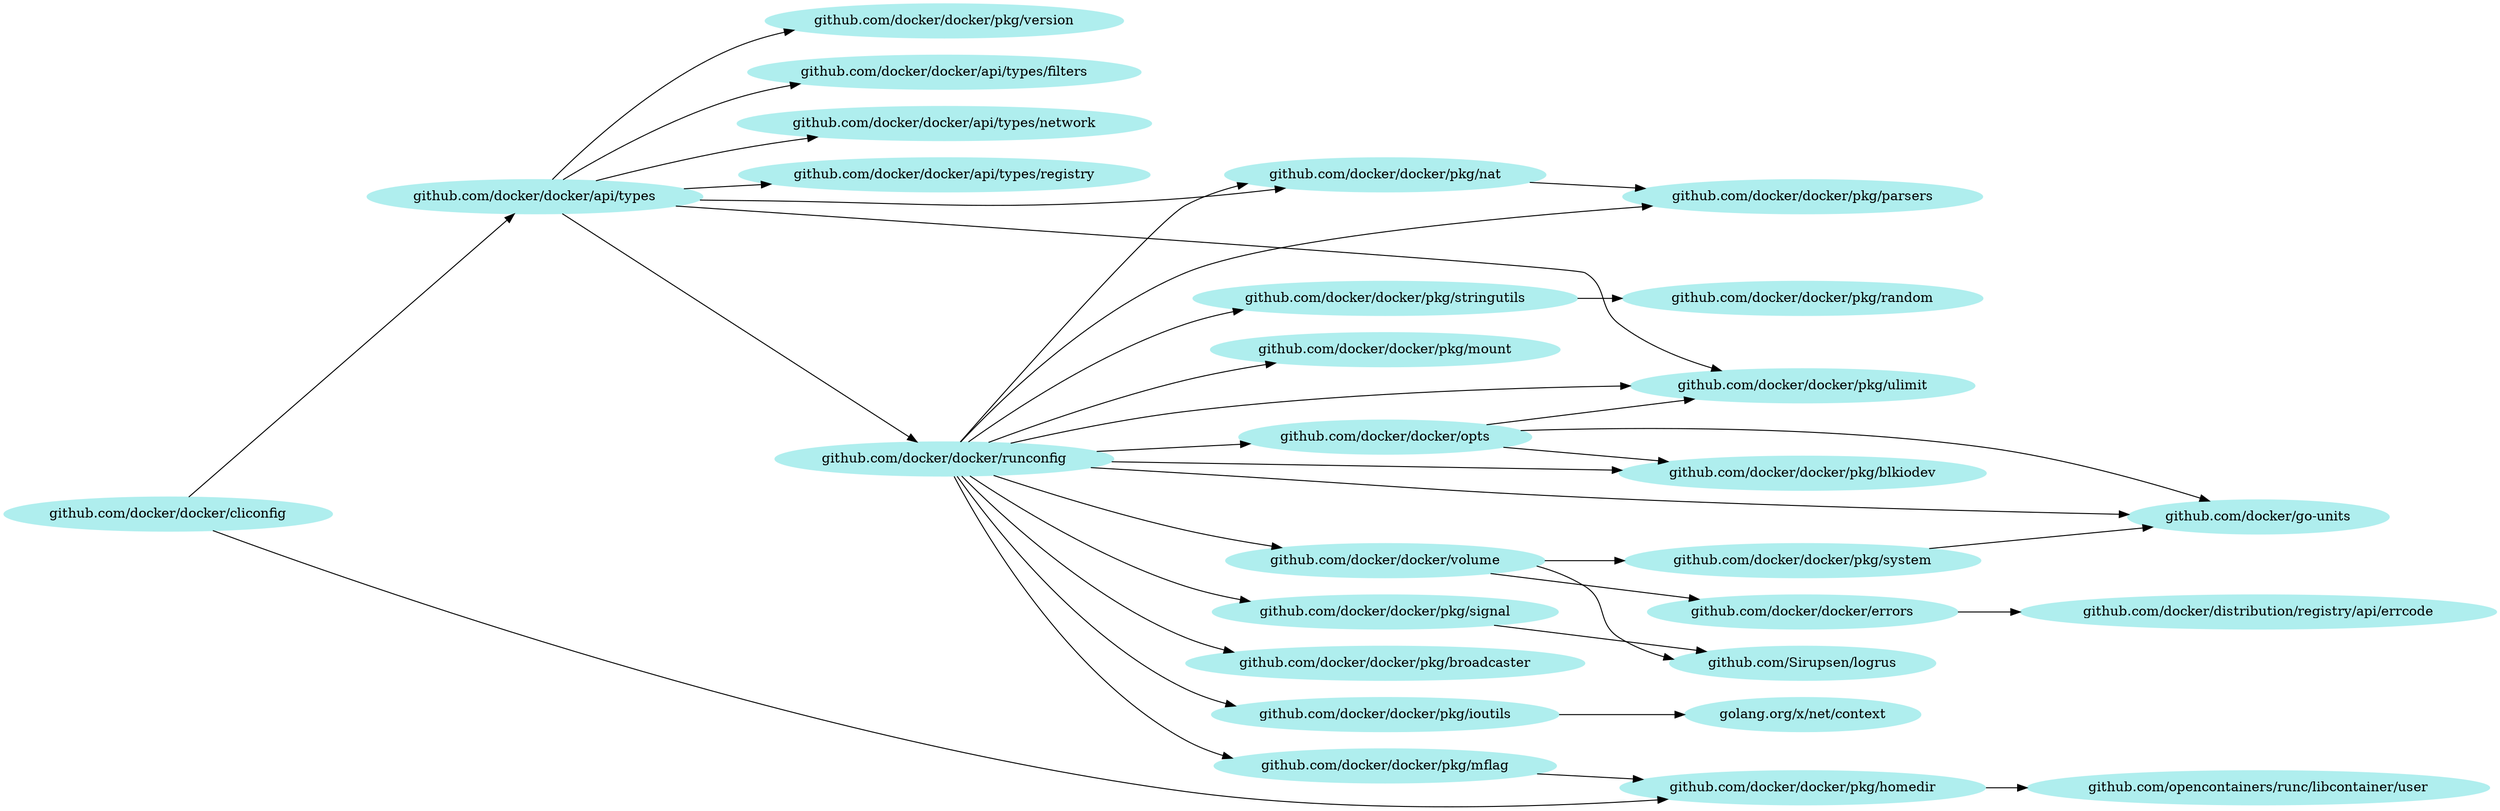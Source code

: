 digraph godep {
rankdir="LR"
0 [label="github.com/docker/docker/api/types" style="filled" color="paleturquoise"];
0 -> 1;
0 -> 2;
0 -> 3;
0 -> 4;
0 -> 5;
0 -> 6;
0 -> 7;
8 [label="github.com/docker/docker/pkg/broadcaster" style="filled" color="paleturquoise"];
9 [label="golang.org/x/net/context" style="filled" color="paleturquoise"];
5 [label="github.com/docker/docker/pkg/ulimit" style="filled" color="paleturquoise"];
10 [label="github.com/docker/go-units" style="filled" color="paleturquoise"];
11 [label="github.com/docker/docker/pkg/ioutils" style="filled" color="paleturquoise"];
11 -> 9;
12 [label="github.com/docker/docker/pkg/mount" style="filled" color="paleturquoise"];
13 [label="github.com/docker/docker/pkg/stringutils" style="filled" color="paleturquoise"];
13 -> 14;
15 [label="github.com/docker/docker/errors" style="filled" color="paleturquoise"];
15 -> 16;
17 [label="github.com/docker/docker/pkg/system" style="filled" color="paleturquoise"];
17 -> 10;
18 [label="github.com/Sirupsen/logrus" style="filled" color="paleturquoise"];
19 [label="github.com/docker/docker/opts" style="filled" color="paleturquoise"];
19 -> 20;
19 -> 5;
19 -> 10;
4 [label="github.com/docker/docker/pkg/nat" style="filled" color="paleturquoise"];
4 -> 21;
21 [label="github.com/docker/docker/pkg/parsers" style="filled" color="paleturquoise"];
22 [label="github.com/opencontainers/runc/libcontainer/user" style="filled" color="paleturquoise"];
14 [label="github.com/docker/docker/pkg/random" style="filled" color="paleturquoise"];
1 [label="github.com/docker/docker/api/types/filters" style="filled" color="paleturquoise"];
7 [label="github.com/docker/docker/runconfig" style="filled" color="paleturquoise"];
7 -> 19;
7 -> 20;
7 -> 8;
7 -> 11;
7 -> 23;
7 -> 12;
7 -> 4;
7 -> 21;
7 -> 24;
7 -> 13;
7 -> 5;
7 -> 25;
7 -> 10;
20 [label="github.com/docker/docker/pkg/blkiodev" style="filled" color="paleturquoise"];
25 [label="github.com/docker/docker/volume" style="filled" color="paleturquoise"];
25 -> 18;
25 -> 15;
25 -> 17;
26 [label="github.com/docker/docker/cliconfig" style="filled" color="paleturquoise"];
26 -> 0;
26 -> 27;
6 [label="github.com/docker/docker/pkg/version" style="filled" color="paleturquoise"];
24 [label="github.com/docker/docker/pkg/signal" style="filled" color="paleturquoise"];
24 -> 18;
2 [label="github.com/docker/docker/api/types/network" style="filled" color="paleturquoise"];
3 [label="github.com/docker/docker/api/types/registry" style="filled" color="paleturquoise"];
23 [label="github.com/docker/docker/pkg/mflag" style="filled" color="paleturquoise"];
23 -> 27;
27 [label="github.com/docker/docker/pkg/homedir" style="filled" color="paleturquoise"];
27 -> 22;
16 [label="github.com/docker/distribution/registry/api/errcode" style="filled" color="paleturquoise"];
}
